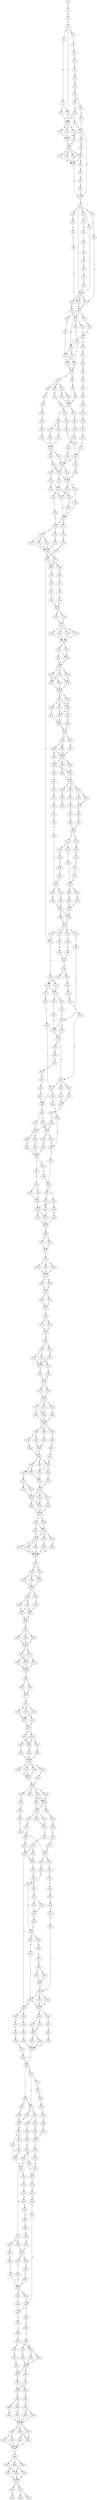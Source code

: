strict digraph  {
	S0 -> S1 [ label = H ];
	S1 -> S2 [ label = E ];
	S2 -> S3 [ label = V ];
	S3 -> S4 [ label = S ];
	S3 -> S5 [ label = P ];
	S3 -> S6 [ label = S ];
	S4 -> S7 [ label = N ];
	S5 -> S8 [ label = V ];
	S6 -> S9 [ label = S ];
	S6 -> S10 [ label = K ];
	S7 -> S11 [ label = P ];
	S7 -> S6 [ label = S ];
	S8 -> S12 [ label = R ];
	S9 -> S13 [ label = E ];
	S10 -> S14 [ label = Q ];
	S10 -> S15 [ label = S ];
	S10 -> S16 [ label = H ];
	S11 -> S10 [ label = K ];
	S12 -> S17 [ label = D ];
	S13 -> S18 [ label = K ];
	S13 -> S19 [ label = S ];
	S13 -> S20 [ label = T ];
	S14 -> S21 [ label = P ];
	S15 -> S19 [ label = S ];
	S16 -> S19 [ label = S ];
	S17 -> S22 [ label = T ];
	S18 -> S23 [ label = K ];
	S19 -> S24 [ label = K ];
	S20 -> S25 [ label = R ];
	S21 -> S24 [ label = K ];
	S22 -> S26 [ label = S ];
	S23 -> S27 [ label = T ];
	S23 -> S28 [ label = S ];
	S23 -> S29 [ label = K ];
	S23 -> S30 [ label = T ];
	S24 -> S31 [ label = E ];
	S24 -> S32 [ label = K ];
	S24 -> S33 [ label = P ];
	S24 -> S34 [ label = G ];
	S25 -> S33 [ label = P ];
	S26 -> S35 [ label = K ];
	S27 -> S36 [ label = Q ];
	S27 -> S37 [ label = T ];
	S28 -> S38 [ label = S ];
	S29 -> S39 [ label = K ];
	S30 -> S40 [ label = P ];
	S30 -> S41 [ label = R ];
	S30 -> S42 [ label = K ];
	S31 -> S43 [ label = K ];
	S32 -> S43 [ label = K ];
	S33 -> S44 [ label = R ];
	S33 -> S43 [ label = K ];
	S34 -> S43 [ label = K ];
	S35 -> S45 [ label = P ];
	S36 -> S30 [ label = T ];
	S37 -> S46 [ label = V ];
	S38 -> S42 [ label = K ];
	S39 -> S47 [ label = A ];
	S40 -> S48 [ label = R ];
	S41 -> S49 [ label = K ];
	S42 -> S49 [ label = K ];
	S43 -> S18 [ label = K ];
	S44 -> S50 [ label = K ];
	S45 -> S51 [ label = R ];
	S45 -> S52 [ label = T ];
	S46 -> S53 [ label = I ];
	S47 -> S54 [ label = V ];
	S48 -> S55 [ label = T ];
	S49 -> S55 [ label = T ];
	S49 -> S56 [ label = I ];
	S49 -> S57 [ label = A ];
	S50 -> S58 [ label = A ];
	S51 -> S59 [ label = K ];
	S52 -> S60 [ label = E ];
	S53 -> S61 [ label = D ];
	S54 -> S41 [ label = R ];
	S55 -> S62 [ label = A ];
	S55 -> S63 [ label = K ];
	S55 -> S64 [ label = P ];
	S56 -> S65 [ label = S ];
	S57 -> S66 [ label = N ];
	S58 -> S67 [ label = V ];
	S59 -> S10 [ label = K ];
	S60 -> S13 [ label = E ];
	S61 -> S68 [ label = A ];
	S62 -> S69 [ label = K ];
	S63 -> S70 [ label = C ];
	S63 -> S71 [ label = T ];
	S64 -> S72 [ label = V ];
	S65 -> S71 [ label = T ];
	S66 -> S69 [ label = K ];
	S67 -> S18 [ label = K ];
	S68 -> S73 [ label = E ];
	S69 -> S74 [ label = N ];
	S69 -> S63 [ label = K ];
	S70 -> S75 [ label = L ];
	S71 -> S76 [ label = T ];
	S71 -> S75 [ label = L ];
	S72 -> S76 [ label = T ];
	S73 -> S77 [ label = K ];
	S74 -> S78 [ label = P ];
	S75 -> S79 [ label = K ];
	S76 -> S79 [ label = K ];
	S77 -> S80 [ label = P ];
	S78 -> S81 [ label = P ];
	S79 -> S82 [ label = R ];
	S79 -> S83 [ label = N ];
	S80 -> S30 [ label = T ];
	S81 -> S84 [ label = Q ];
	S82 -> S85 [ label = G ];
	S82 -> S86 [ label = R ];
	S82 -> S87 [ label = N ];
	S83 -> S88 [ label = D ];
	S84 -> S89 [ label = Q ];
	S85 -> S90 [ label = P ];
	S85 -> S91 [ label = L ];
	S86 -> S92 [ label = N ];
	S87 -> S93 [ label = E ];
	S88 -> S94 [ label = V ];
	S89 -> S95 [ label = C ];
	S90 -> S96 [ label = P ];
	S91 -> S96 [ label = P ];
	S92 -> S97 [ label = A ];
	S93 -> S98 [ label = L ];
	S94 -> S96 [ label = P ];
	S95 -> S99 [ label = Q ];
	S96 -> S100 [ label = Q ];
	S96 -> S101 [ label = K ];
	S97 -> S102 [ label = P ];
	S98 -> S103 [ label = A ];
	S99 -> S104 [ label = V ];
	S100 -> S105 [ label = Q ];
	S100 -> S106 [ label = E ];
	S101 -> S107 [ label = P ];
	S102 -> S108 [ label = S ];
	S103 -> S109 [ label = A ];
	S104 -> S110 [ label = V ];
	S105 -> S111 [ label = M ];
	S106 -> S112 [ label = S ];
	S107 -> S113 [ label = V ];
	S108 -> S114 [ label = P ];
	S109 -> S115 [ label = N ];
	S110 -> S116 [ label = L ];
	S111 -> S117 [ label = Y ];
	S112 -> S117 [ label = Y ];
	S113 -> S118 [ label = L ];
	S114 -> S119 [ label = H ];
	S115 -> S120 [ label = S ];
	S116 -> S121 [ label = L ];
	S117 -> S122 [ label = S ];
	S117 -> S123 [ label = R ];
	S118 -> S124 [ label = F ];
	S119 -> S117 [ label = Y ];
	S120 -> S125 [ label = L ];
	S121 -> S126 [ label = G ];
	S122 -> S127 [ label = K ];
	S123 -> S128 [ label = L ];
	S124 -> S129 [ label = P ];
	S125 -> S127 [ label = K ];
	S125 -> S130 [ label = G ];
	S126 -> S131 [ label = Q ];
	S127 -> S132 [ label = N ];
	S127 -> S133 [ label = F ];
	S127 -> S134 [ label = A ];
	S128 -> S132 [ label = N ];
	S129 -> S127 [ label = K ];
	S130 -> S135 [ label = H ];
	S131 -> S125 [ label = L ];
	S132 -> S136 [ label = K ];
	S132 -> S137 [ label = L ];
	S133 -> S138 [ label = G ];
	S134 -> S136 [ label = K ];
	S135 -> S136 [ label = K ];
	S136 -> S139 [ label = K ];
	S136 -> S140 [ label = Q ];
	S137 -> S141 [ label = A ];
	S138 -> S142 [ label = S ];
	S138 -> S141 [ label = A ];
	S139 -> S143 [ label = M ];
	S140 -> S144 [ label = L ];
	S141 -> S145 [ label = D ];
	S141 -> S146 [ label = P ];
	S142 -> S143 [ label = M ];
	S143 -> S147 [ label = P ];
	S144 -> S147 [ label = P ];
	S145 -> S148 [ label = V ];
	S146 -> S149 [ label = S ];
	S147 -> S150 [ label = F ];
	S147 -> S151 [ label = M ];
	S148 -> S147 [ label = P ];
	S149 -> S150 [ label = F ];
	S150 -> S152 [ label = V ];
	S150 -> S153 [ label = I ];
	S151 -> S154 [ label = L ];
	S152 -> S155 [ label = A ];
	S152 -> S156 [ label = P ];
	S152 -> S157 [ label = I ];
	S153 -> S158 [ label = T ];
	S154 -> S159 [ label = S ];
	S155 -> S160 [ label = G ];
	S156 -> S160 [ label = G ];
	S157 -> S160 [ label = G ];
	S158 -> S160 [ label = G ];
	S159 -> S161 [ label = E ];
	S160 -> S162 [ label = K ];
	S160 -> S163 [ label = T ];
	S161 -> S162 [ label = K ];
	S162 -> S164 [ label = S ];
	S162 -> S165 [ label = P ];
	S162 -> S166 [ label = K ];
	S163 -> S164 [ label = S ];
	S164 -> S167 [ label = T ];
	S165 -> S168 [ label = A ];
	S166 -> S169 [ label = P ];
	S167 -> S170 [ label = S ];
	S168 -> S171 [ label = R ];
	S169 -> S172 [ label = T ];
	S169 -> S173 [ label = S ];
	S170 -> S174 [ label = P ];
	S171 -> S175 [ label = A ];
	S172 -> S176 [ label = R ];
	S173 -> S176 [ label = R ];
	S173 -> S177 [ label = V ];
	S174 -> S178 [ label = S ];
	S175 -> S179 [ label = C ];
	S176 -> S180 [ label = T ];
	S176 -> S181 [ label = I ];
	S177 -> S182 [ label = P ];
	S178 -> S183 [ label = H ];
	S179 -> S183 [ label = H ];
	S180 -> S184 [ label = T ];
	S181 -> S185 [ label = L ];
	S182 -> S186 [ label = N ];
	S183 -> S187 [ label = S ];
	S183 -> S188 [ label = A ];
	S184 -> S189 [ label = S ];
	S185 -> S190 [ label = Q ];
	S186 -> S191 [ label = P ];
	S187 -> S192 [ label = V ];
	S188 -> S192 [ label = V ];
	S189 -> S190 [ label = Q ];
	S189 -> S193 [ label = R ];
	S190 -> S194 [ label = C ];
	S191 -> S195 [ label = Q ];
	S191 -> S196 [ label = G ];
	S192 -> S197 [ label = H ];
	S192 -> S198 [ label = N ];
	S192 -> S199 [ label = S ];
	S192 -> S200 [ label = R ];
	S193 -> S194 [ label = C ];
	S194 -> S201 [ label = K ];
	S194 -> S202 [ label = E ];
	S195 -> S203 [ label = A ];
	S196 -> S204 [ label = S ];
	S197 -> S205 [ label = A ];
	S198 -> S205 [ label = A ];
	S199 -> S205 [ label = A ];
	S200 -> S205 [ label = A ];
	S201 -> S191 [ label = P ];
	S201 -> S206 [ label = V ];
	S201 -> S207 [ label = A ];
	S202 -> S208 [ label = N ];
	S203 -> S209 [ label = G ];
	S204 -> S210 [ label = V ];
	S204 -> S211 [ label = P ];
	S205 -> S212 [ label = N ];
	S205 -> S213 [ label = S ];
	S206 -> S214 [ label = V ];
	S207 -> S215 [ label = A ];
	S208 -> S216 [ label = G ];
	S209 -> S217 [ label = D ];
	S210 -> S218 [ label = S ];
	S211 -> S219 [ label = P ];
	S212 -> S220 [ label = V ];
	S212 -> S221 [ label = L ];
	S213 -> S220 [ label = V ];
	S214 -> S222 [ label = P ];
	S215 -> S222 [ label = P ];
	S216 -> S223 [ label = R ];
	S217 -> S224 [ label = Q ];
	S218 -> S225 [ label = K ];
	S218 -> S226 [ label = S ];
	S219 -> S227 [ label = E ];
	S219 -> S228 [ label = A ];
	S220 -> S229 [ label = Q ];
	S221 -> S229 [ label = Q ];
	S222 -> S230 [ label = P ];
	S223 -> S231 [ label = D ];
	S224 -> S232 [ label = S ];
	S225 -> S233 [ label = K ];
	S226 -> S234 [ label = S ];
	S227 -> S235 [ label = N ];
	S228 -> S217 [ label = D ];
	S229 -> S236 [ label = S ];
	S229 -> S237 [ label = N ];
	S229 -> S238 [ label = R ];
	S230 -> S239 [ label = H ];
	S231 -> S240 [ label = L ];
	S232 -> S241 [ label = L ];
	S232 -> S242 [ label = S ];
	S233 -> S243 [ label = S ];
	S234 -> S243 [ label = S ];
	S235 -> S243 [ label = S ];
	S236 -> S244 [ label = V ];
	S236 -> S245 [ label = I ];
	S237 -> S246 [ label = L ];
	S237 -> S244 [ label = V ];
	S238 -> S246 [ label = L ];
	S239 -> S218 [ label = S ];
	S239 -> S219 [ label = P ];
	S240 -> S247 [ label = R ];
	S241 -> S248 [ label = D ];
	S241 -> S249 [ label = T ];
	S242 -> S250 [ label = G ];
	S243 -> S251 [ label = V ];
	S243 -> S252 [ label = A ];
	S244 -> S253 [ label = L ];
	S245 -> S253 [ label = L ];
	S246 -> S253 [ label = L ];
	S247 -> S196 [ label = G ];
	S248 -> S254 [ label = S ];
	S248 -> S255 [ label = N ];
	S249 -> S256 [ label = L ];
	S250 -> S257 [ label = G ];
	S251 -> S258 [ label = S ];
	S252 -> S259 [ label = P ];
	S253 -> S260 [ label = H ];
	S253 -> S261 [ label = Q ];
	S254 -> S262 [ label = L ];
	S255 -> S262 [ label = L ];
	S256 -> S262 [ label = L ];
	S257 -> S254 [ label = S ];
	S258 -> S263 [ label = I ];
	S258 -> S264 [ label = V ];
	S259 -> S232 [ label = S ];
	S260 -> S265 [ label = M ];
	S260 -> S266 [ label = D ];
	S260 -> S267 [ label = I ];
	S261 -> S265 [ label = M ];
	S262 -> S268 [ label = S ];
	S263 -> S269 [ label = C ];
	S264 -> S269 [ label = C ];
	S265 -> S270 [ label = M ];
	S265 -> S271 [ label = V ];
	S266 -> S272 [ label = L ];
	S267 -> S270 [ label = M ];
	S268 -> S273 [ label = D ];
	S268 -> S274 [ label = E ];
	S269 -> S248 [ label = D ];
	S270 -> S275 [ label = K ];
	S271 -> S276 [ label = Q ];
	S272 -> S275 [ label = K ];
	S273 -> S277 [ label = L ];
	S274 -> S277 [ label = L ];
	S275 -> S278 [ label = H ];
	S276 -> S278 [ label = H ];
	S277 -> S279 [ label = L ];
	S278 -> S280 [ label = H ];
	S278 -> S281 [ label = Y ];
	S279 -> S282 [ label = L ];
	S279 -> S283 [ label = I ];
	S279 -> S284 [ label = M ];
	S280 -> S285 [ label = Q ];
	S280 -> S286 [ label = S ];
	S281 -> S287 [ label = G ];
	S282 -> S288 [ label = A ];
	S283 -> S288 [ label = A ];
	S284 -> S288 [ label = A ];
	S285 -> S289 [ label = P ];
	S286 -> S289 [ label = P ];
	S286 -> S290 [ label = H ];
	S287 -> S289 [ label = P ];
	S288 -> S291 [ label = L ];
	S288 -> S292 [ label = M ];
	S289 -> S293 [ label = W ];
	S289 -> S294 [ label = Q ];
	S289 -> S295 [ label = L ];
	S290 -> S294 [ label = Q ];
	S291 -> S296 [ label = Q ];
	S292 -> S296 [ label = Q ];
	S293 -> S297 [ label = L ];
	S294 -> S298 [ label = I ];
	S294 -> S297 [ label = L ];
	S295 -> S299 [ label = Y ];
	S296 -> S300 [ label = D ];
	S296 -> S301 [ label = E ];
	S297 -> S302 [ label = C ];
	S298 -> S303 [ label = L ];
	S299 -> S302 [ label = C ];
	S300 -> S304 [ label = E ];
	S301 -> S304 [ label = E ];
	S302 -> S305 [ label = E ];
	S302 -> S306 [ label = N ];
	S302 -> S307 [ label = D ];
	S303 -> S308 [ label = Q ];
	S304 -> S309 [ label = L ];
	S305 -> S310 [ label = Q ];
	S305 -> S311 [ label = R ];
	S306 -> S312 [ label = D ];
	S307 -> S313 [ label = G ];
	S308 -> S314 [ label = K ];
	S309 -> S315 [ label = G ];
	S309 -> S316 [ label = D ];
	S310 -> S317 [ label = V ];
	S311 -> S317 [ label = V ];
	S312 -> S318 [ label = A ];
	S313 -> S319 [ label = N ];
	S314 -> S320 [ label = P ];
	S315 -> S321 [ label = Q ];
	S316 -> S321 [ label = Q ];
	S317 -> S322 [ label = S ];
	S319 -> S324 [ label = Q ];
	S320 -> S325 [ label = A ];
	S321 -> S326 [ label = M ];
	S322 -> S327 [ label = A ];
	S324 -> S328 [ label = D ];
	S325 -> S329 [ label = E ];
	S326 -> S330 [ label = S ];
	S326 -> S331 [ label = N ];
	S327 -> S332 [ label = L ];
	S328 -> S332 [ label = L ];
	S329 -> S333 [ label = V ];
	S330 -> S334 [ label = F ];
	S330 -> S335 [ label = V ];
	S331 -> S336 [ label = M ];
	S332 -> S337 [ label = H ];
	S332 -> S338 [ label = K ];
	S333 -> S339 [ label = A ];
	S334 -> S340 [ label = E ];
	S334 -> S341 [ label = D ];
	S335 -> S340 [ label = E ];
	S336 -> S340 [ label = E ];
	S337 -> S342 [ label = A ];
	S337 -> S343 [ label = I ];
	S338 -> S344 [ label = T ];
	S339 -> S345 [ label = I ];
	S339 -> S346 [ label = E ];
	S340 -> S347 [ label = H ];
	S341 -> S348 [ label = Y ];
	S342 -> S349 [ label = P ];
	S343 -> S350 [ label = R ];
	S344 -> S351 [ label = C ];
	S345 -> S352 [ label = R ];
	S346 -> S353 [ label = P ];
	S347 -> S354 [ label = Q ];
	S348 -> S354 [ label = Q ];
	S349 -> S355 [ label = A ];
	S350 -> S356 [ label = S ];
	S351 -> S357 [ label = G ];
	S352 -> S358 [ label = R ];
	S353 -> S358 [ label = R ];
	S354 -> S359 [ label = D ];
	S354 -> S360 [ label = E ];
	S355 -> S361 [ label = G ];
	S356 -> S362 [ label = P ];
	S356 -> S363 [ label = V ];
	S357 -> S364 [ label = C ];
	S358 -> S365 [ label = N ];
	S358 -> S366 [ label = C ];
	S359 -> S367 [ label = L ];
	S360 -> S367 [ label = L ];
	S361 -> S339 [ label = A ];
	S362 -> S368 [ label = Q ];
	S363 -> S369 [ label = K ];
	S364 -> S356 [ label = S ];
	S365 -> S370 [ label = L ];
	S366 -> S370 [ label = L ];
	S367 -> S371 [ label = L ];
	S367 -> S372 [ label = V ];
	S367 -> S373 [ label = E ];
	S368 -> S374 [ label = K ];
	S369 -> S374 [ label = K ];
	S370 -> S375 [ label = S ];
	S370 -> S376 [ label = Y ];
	S370 -> S377 [ label = R ];
	S370 -> S378 [ label = H ];
	S371 -> S379 [ label = R ];
	S371 -> S380 [ label = N ];
	S372 -> S381 [ label = T ];
	S373 -> S379 [ label = R ];
	S374 -> S365 [ label = N ];
	S375 -> S382 [ label = G ];
	S376 -> S166 [ label = K ];
	S377 -> S383 [ label = N ];
	S378 -> S384 [ label = T ];
	S379 -> S385 [ label = Q ];
	S380 -> S385 [ label = Q ];
	S381 -> S385 [ label = Q ];
	S382 -> S386 [ label = E ];
	S383 -> S189 [ label = S ];
	S384 -> S387 [ label = D ];
	S385 -> S388 [ label = L ];
	S385 -> S389 [ label = M ];
	S385 -> S390 [ label = I ];
	S386 -> S391 [ label = F ];
	S387 -> S391 [ label = F ];
	S388 -> S392 [ label = G ];
	S389 -> S393 [ label = K ];
	S389 -> S394 [ label = E ];
	S390 -> S395 [ label = Q ];
	S391 -> S396 [ label = S ];
	S392 -> S397 [ label = V ];
	S393 -> S398 [ label = E ];
	S394 -> S399 [ label = A ];
	S395 -> S398 [ label = E ];
	S396 -> S400 [ label = S ];
	S396 -> S401 [ label = D ];
	S397 -> S402 [ label = V ];
	S398 -> S403 [ label = T ];
	S399 -> S403 [ label = T ];
	S400 -> S404 [ label = K ];
	S401 -> S173 [ label = S ];
	S402 -> S405 [ label = Q ];
	S403 -> S406 [ label = E ];
	S403 -> S405 [ label = Q ];
	S403 -> S407 [ label = R ];
	S404 -> S408 [ label = P ];
	S405 -> S409 [ label = N ];
	S405 -> S410 [ label = S ];
	S406 -> S410 [ label = S ];
	S406 -> S411 [ label = R ];
	S407 -> S412 [ label = E ];
	S408 -> S413 [ label = A ];
	S409 -> S414 [ label = R ];
	S410 -> S415 [ label = H ];
	S411 -> S416 [ label = P ];
	S412 -> S416 [ label = P ];
	S413 -> S417 [ label = R ];
	S414 -> S418 [ label = E ];
	S415 -> S419 [ label = A ];
	S415 -> S420 [ label = S ];
	S416 -> S418 [ label = E ];
	S417 -> S201 [ label = K ];
	S418 -> S421 [ label = E ];
	S418 -> S422 [ label = V ];
	S418 -> S423 [ label = Q ];
	S419 -> S422 [ label = V ];
	S420 -> S422 [ label = V ];
	S421 -> S424 [ label = K ];
	S422 -> S425 [ label = C ];
	S422 -> S426 [ label = R ];
	S423 -> S426 [ label = R ];
	S424 -> S427 [ label = E ];
	S425 -> S427 [ label = E ];
	S426 -> S427 [ label = E ];
	S427 -> S428 [ label = D ];
	S427 -> S429 [ label = N ];
	S428 -> S430 [ label = L ];
	S428 -> S431 [ label = I ];
	S429 -> S430 [ label = L ];
	S430 -> S432 [ label = K ];
	S430 -> S433 [ label = E ];
	S430 -> S434 [ label = Q ];
	S431 -> S433 [ label = E ];
	S432 -> S435 [ label = L ];
	S433 -> S436 [ label = C ];
	S433 -> S437 [ label = R ];
	S433 -> S438 [ label = S ];
	S434 -> S439 [ label = K ];
	S435 -> S440 [ label = E ];
	S436 -> S440 [ label = E ];
	S437 -> S440 [ label = E ];
	S438 -> S440 [ label = E ];
	S439 -> S440 [ label = E ];
	S440 -> S441 [ label = L ];
	S441 -> S442 [ label = E ];
	S441 -> S443 [ label = D ];
	S442 -> S444 [ label = S ];
	S442 -> S445 [ label = H ];
	S442 -> S446 [ label = R ];
	S443 -> S444 [ label = S ];
	S444 -> S447 [ label = L ];
	S445 -> S447 [ label = L ];
	S446 -> S447 [ label = L ];
	S447 -> S448 [ label = V ];
	S447 -> S449 [ label = T ];
	S448 -> S450 [ label = S ];
	S448 -> S451 [ label = K ];
	S449 -> S452 [ label = T ];
	S450 -> S453 [ label = R ];
	S451 -> S454 [ label = K ];
	S451 -> S453 [ label = R ];
	S452 -> S454 [ label = K ];
	S453 -> S455 [ label = M ];
	S454 -> S455 [ label = M ];
	S455 -> S456 [ label = E ];
	S456 -> S457 [ label = E ];
	S456 -> S458 [ label = I ];
	S456 -> S459 [ label = V ];
	S457 -> S460 [ label = K ];
	S458 -> S460 [ label = K ];
	S459 -> S460 [ label = K ];
	S460 -> S461 [ label = G ];
	S460 -> S462 [ label = R ];
	S461 -> S463 [ label = A ];
	S461 -> S464 [ label = D ];
	S461 -> S465 [ label = E ];
	S462 -> S465 [ label = E ];
	S463 -> S466 [ label = Q ];
	S464 -> S466 [ label = Q ];
	S465 -> S466 [ label = Q ];
	S466 -> S467 [ label = I ];
	S467 -> S468 [ label = T ];
	S467 -> S469 [ label = S ];
	S468 -> S470 [ label = K ];
	S469 -> S470 [ label = K ];
	S470 -> S471 [ label = L ];
	S471 -> S472 [ label = R ];
	S471 -> S473 [ label = M ];
	S471 -> S474 [ label = K ];
	S472 -> S475 [ label = K ];
	S473 -> S475 [ label = K ];
	S474 -> S476 [ label = R ];
	S474 -> S475 [ label = K ];
	S475 -> S477 [ label = H ];
	S476 -> S477 [ label = H ];
	S477 -> S478 [ label = W ];
	S477 -> S479 [ label = Q ];
	S478 -> S480 [ label = Q ];
	S479 -> S481 [ label = D ];
	S479 -> S482 [ label = K ];
	S479 -> S480 [ label = Q ];
	S480 -> S483 [ label = M ];
	S481 -> S484 [ label = S ];
	S482 -> S485 [ label = A ];
	S483 -> S486 [ label = V ];
	S484 -> S486 [ label = V ];
	S485 -> S486 [ label = V ];
	S486 -> S487 [ label = Q ];
	S486 -> S488 [ label = R ];
	S486 -> S489 [ label = E ];
	S486 -> S490 [ label = H ];
	S487 -> S491 [ label = K ];
	S488 -> S491 [ label = K ];
	S489 -> S492 [ label = T ];
	S490 -> S491 [ label = K ];
	S491 -> S493 [ label = L ];
	S492 -> S493 [ label = L ];
	S493 -> S494 [ label = M ];
	S493 -> S495 [ label = Q ];
	S493 -> S496 [ label = K ];
	S493 -> S497 [ label = S ];
	S494 -> S498 [ label = Q ];
	S495 -> S498 [ label = Q ];
	S495 -> S499 [ label = K ];
	S496 -> S498 [ label = Q ];
	S497 -> S500 [ label = R ];
	S498 -> S501 [ label = G ];
	S498 -> S502 [ label = K ];
	S499 -> S502 [ label = K ];
	S500 -> S503 [ label = Q ];
	S501 -> S504 [ label = Q ];
	S502 -> S505 [ label = V ];
	S502 -> S506 [ label = S ];
	S502 -> S507 [ label = L ];
	S503 -> S508 [ label = R ];
	S504 -> S509 [ label = R ];
	S505 -> S510 [ label = Q ];
	S506 -> S511 [ label = K ];
	S507 -> S510 [ label = Q ];
	S508 -> S512 [ label = S ];
	S509 -> S513 [ label = G ];
	S510 -> S514 [ label = N ];
	S511 -> S515 [ label = M ];
	S512 -> S516 [ label = E ];
	S513 -> S517 [ label = Q ];
	S514 -> S518 [ label = S ];
	S515 -> S519 [ label = A ];
	S516 -> S520 [ label = V ];
	S516 -> S521 [ label = E ];
	S517 -> S516 [ label = E ];
	S518 -> S522 [ label = K ];
	S518 -> S523 [ label = R ];
	S519 -> S522 [ label = K ];
	S520 -> S524 [ label = A ];
	S521 -> S525 [ label = P ];
	S522 -> S526 [ label = M ];
	S522 -> S527 [ label = R ];
	S523 -> S526 [ label = M ];
	S524 -> S528 [ label = R ];
	S525 -> S529 [ label = S ];
	S526 -> S530 [ label = S ];
	S527 -> S531 [ label = P ];
	S527 -> S532 [ label = Q ];
	S528 -> S533 [ label = R ];
	S529 -> S534 [ label = V ];
	S530 -> S535 [ label = E ];
	S531 -> S536 [ label = S ];
	S532 -> S537 [ label = A ];
	S533 -> S538 [ label = N ];
	S533 -> S539 [ label = E ];
	S534 -> S540 [ label = R ];
	S535 -> S541 [ label = A ];
	S536 -> S542 [ label = A ];
	S537 -> S543 [ label = P ];
	S538 -> S544 [ label = A ];
	S539 -> S545 [ label = D ];
	S540 -> S546 [ label = K ];
	S541 -> S547 [ label = S ];
	S542 -> S548 [ label = A ];
	S543 -> S549 [ label = R ];
	S544 -> S550 [ label = L ];
	S545 -> S551 [ label = S ];
	S546 -> S552 [ label = T ];
	S547 -> S553 [ label = C ];
	S547 -> S554 [ label = G ];
	S548 -> S555 [ label = S ];
	S549 -> S556 [ label = A ];
	S550 -> S527 [ label = R ];
	S550 -> S557 [ label = K ];
	S551 -> S558 [ label = N ];
	S552 -> S559 [ label = P ];
	S553 -> S560 [ label = I ];
	S554 -> S560 [ label = I ];
	S555 -> S561 [ label = P ];
	S556 -> S562 [ label = Q ];
	S557 -> S563 [ label = N ];
	S557 -> S564 [ label = L ];
	S558 -> S565 [ label = P ];
	S558 -> S566 [ label = S ];
	S559 -> S567 [ label = G ];
	S560 -> S568 [ label = Q ];
	S561 -> S569 [ label = V ];
	S561 -> S570 [ label = R ];
	S562 -> S561 [ label = P ];
	S563 -> S571 [ label = I ];
	S563 -> S572 [ label = V ];
	S564 -> S573 [ label = P ];
	S565 -> S574 [ label = K ];
	S566 -> S574 [ label = K ];
	S567 -> S550 [ label = L ];
	S567 -> S575 [ label = S ];
	S567 -> S576 [ label = I ];
	S568 -> S533 [ label = R ];
	S569 -> S577 [ label = K ];
	S569 -> S578 [ label = Q ];
	S570 -> S577 [ label = K ];
	S570 -> S579 [ label = T ];
	S571 -> S580 [ label = K ];
	S572 -> S580 [ label = K ];
	S573 -> S581 [ label = V ];
	S574 -> S567 [ label = G ];
	S575 -> S557 [ label = K ];
	S576 -> S557 [ label = K ];
	S577 -> S582 [ label = M ];
	S577 -> S583 [ label = C ];
	S578 -> S584 [ label = D ];
	S579 -> S585 [ label = G ];
	S580 -> S586 [ label = Y ];
	S580 -> S587 [ label = N ];
	S581 -> S588 [ label = P ];
	S582 -> S589 [ label = K ];
	S583 -> S590 [ label = L ];
	S583 -> S591 [ label = S ];
	S584 -> S589 [ label = K ];
	S585 -> S592 [ label = G ];
	S586 -> S555 [ label = S ];
	S587 -> S555 [ label = S ];
	S588 -> S555 [ label = S ];
	S589 -> S593 [ label = R ];
	S590 -> S594 [ label = L ];
	S591 -> S595 [ label = H ];
	S592 -> S596 [ label = A ];
	S593 -> S597 [ label = T ];
	S593 -> S598 [ label = R ];
	S594 -> S599 [ label = N ];
	S595 -> S600 [ label = E ];
	S596 -> S601 [ label = S ];
	S597 -> S602 [ label = G ];
	S598 -> S603 [ label = A ];
	S599 -> S604 [ label = H ];
	S600 -> S605 [ label = S ];
	S601 -> S606 [ label = R ];
	S602 -> S607 [ label = R ];
	S603 -> S602 [ label = G ];
	S604 -> S608 [ label = S ];
	S605 -> S609 [ label = A ];
	S605 -> S610 [ label = S ];
	S606 -> S611 [ label = V ];
	S607 -> S612 [ label = K ];
	S607 -> S613 [ label = R ];
	S608 -> S614 [ label = L ];
	S609 -> S607 [ label = R ];
	S610 -> S615 [ label = P ];
	S611 -> S600 [ label = E ];
	S612 -> S616 [ label = E ];
	S612 -> S617 [ label = G ];
	S613 -> S618 [ label = S ];
	S614 -> S619 [ label = Q ];
	S615 -> S614 [ label = L ];
	S616 -> S620 [ label = G ];
	S617 -> S621 [ label = V ];
	S618 -> S622 [ label = S ];
	S619 -> S623 [ label = K ];
	S620 -> S624 [ label = P ];
	S620 -> S625 [ label = L ];
	S621 -> S626 [ label = A ];
	S622 -> S627 [ label = P ];
	S623 -> S628 [ label = N ];
	S624 -> S629 [ label = V ];
	S625 -> S630 [ label = R ];
	S626 -> S631 [ label = G ];
	S627 -> S632 [ label = C ];
	S628 -> S633 [ label = S ];
	S629 -> S634 [ label = Q ];
	S630 -> S635 [ label = S ];
	S631 -> S634 [ label = Q ];
	S632 -> S636 [ label = K ];
	S633 -> S637 [ label = N ];
	S634 -> S638 [ label = N ];
	S634 -> S639 [ label = D ];
	S635 -> S634 [ label = Q ];
	S636 -> S640 [ label = S ];
	S637 -> S641 [ label = L ];
	S637 -> S642 [ label = F ];
	S638 -> S637 [ label = N ];
	S639 -> S643 [ label = S ];
	S640 -> S644 [ label = A ];
	S641 -> S645 [ label = Q ];
	S642 -> S646 [ label = H ];
	S643 -> S641 [ label = L ];
	S644 -> S647 [ label = Q ];
	S645 -> S648 [ label = L ];
	S646 -> S649 [ label = P ];
	S647 -> S620 [ label = G ];
	S648 -> S650 [ label = L ];
	S649 -> S651 [ label = T ];
	S649 -> S652 [ label = K ];
	S650 -> S653 [ label = R ];
	S650 -> S652 [ label = K ];
	S651 -> S654 [ label = P ];
	S652 -> S655 [ label = K ];
	S652 -> S656 [ label = R ];
	S653 -> S657 [ label = E ];
	S654 -> S658 [ label = V ];
	S655 -> S658 [ label = V ];
	S656 -> S658 [ label = V ];
	S657 -> S659 [ label = T ];
	S658 -> S660 [ label = H ];
	S658 -> S661 [ label = Q ];
	S659 -> S661 [ label = Q ];
	S660 -> S662 [ label = N ];
	S661 -> S663 [ label = K ];
	S662 -> S664 [ label = L ];
	S663 -> S665 [ label = F ];
	S663 -> S664 [ label = L ];
	S664 -> S666 [ label = Q ];
	S665 -> S667 [ label = R ];
	S666 -> S668 [ label = M ];
	S666 -> S669 [ label = L ];
	S667 -> S670 [ label = N ];
	S668 -> S671 [ label = K ];
	S669 -> S672 [ label = H ];
	S670 -> S673 [ label = N ];
	S670 -> S674 [ label = G ];
	S671 -> S675 [ label = L ];
	S672 -> S675 [ label = L ];
	S673 -> S675 [ label = L ];
	S674 -> S675 [ label = L ];
	S675 -> S676 [ label = R ];
	S675 -> S677 [ label = K ];
	S675 -> S678 [ label = S ];
	S676 -> S679 [ label = E ];
	S676 -> S680 [ label = R ];
	S677 -> S681 [ label = K ];
	S677 -> S682 [ label = Q ];
	S678 -> S681 [ label = K ];
	S679 -> S683 [ label = D ];
	S680 -> S683 [ label = D ];
	S681 -> S683 [ label = D ];
	S682 -> S683 [ label = D ];
	S683 -> S684 [ label = D ];
	S684 -> S685 [ label = V ];
	S684 -> S686 [ label = I ];
	S684 -> S687 [ label = L ];
	S685 -> S688 [ label = S ];
	S686 -> S689 [ label = M ];
	S686 -> S690 [ label = T ];
	S687 -> S688 [ label = S ];
	S688 -> S691 [ label = W ];
	S689 -> S691 [ label = W ];
	S690 -> S691 [ label = W ];
	S691 -> S692 [ label = D ];
	S691 -> S693 [ label = E ];
	S692 -> S694 [ label = M ];
	S693 -> S695 [ label = Q ];
	S693 -> S696 [ label = T ];
}
